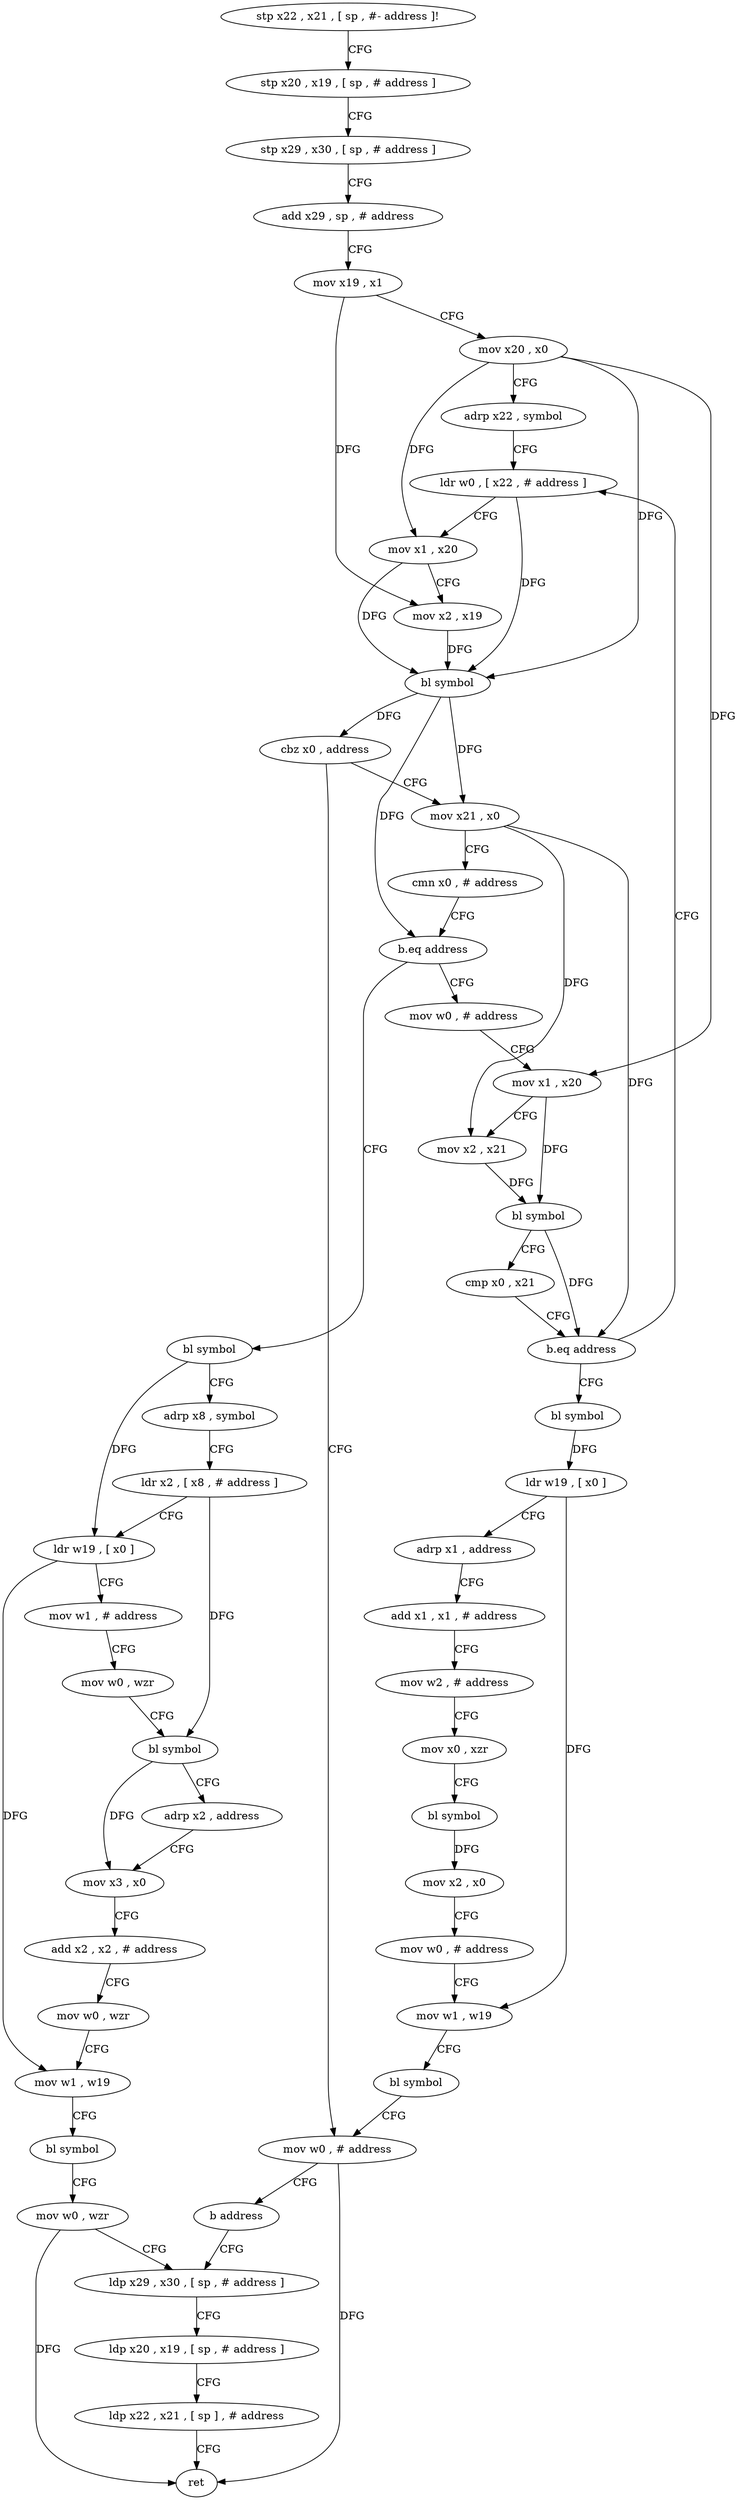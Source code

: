 digraph "func" {
"4202604" [label = "stp x22 , x21 , [ sp , #- address ]!" ]
"4202608" [label = "stp x20 , x19 , [ sp , # address ]" ]
"4202612" [label = "stp x29 , x30 , [ sp , # address ]" ]
"4202616" [label = "add x29 , sp , # address" ]
"4202620" [label = "mov x19 , x1" ]
"4202624" [label = "mov x20 , x0" ]
"4202628" [label = "adrp x22 , symbol" ]
"4202632" [label = "ldr w0 , [ x22 , # address ]" ]
"4202732" [label = "mov w0 , # address" ]
"4202736" [label = "b address" ]
"4202796" [label = "ldp x29 , x30 , [ sp , # address ]" ]
"4202652" [label = "mov x21 , x0" ]
"4202656" [label = "cmn x0 , # address" ]
"4202660" [label = "b.eq address" ]
"4202740" [label = "bl symbol" ]
"4202664" [label = "mov w0 , # address" ]
"4202800" [label = "ldp x20 , x19 , [ sp , # address ]" ]
"4202804" [label = "ldp x22 , x21 , [ sp ] , # address" ]
"4202808" [label = "ret" ]
"4202744" [label = "adrp x8 , symbol" ]
"4202748" [label = "ldr x2 , [ x8 , # address ]" ]
"4202752" [label = "ldr w19 , [ x0 ]" ]
"4202756" [label = "mov w1 , # address" ]
"4202760" [label = "mov w0 , wzr" ]
"4202764" [label = "bl symbol" ]
"4202768" [label = "adrp x2 , address" ]
"4202772" [label = "mov x3 , x0" ]
"4202776" [label = "add x2 , x2 , # address" ]
"4202780" [label = "mov w0 , wzr" ]
"4202784" [label = "mov w1 , w19" ]
"4202788" [label = "bl symbol" ]
"4202792" [label = "mov w0 , wzr" ]
"4202668" [label = "mov x1 , x20" ]
"4202672" [label = "mov x2 , x21" ]
"4202676" [label = "bl symbol" ]
"4202680" [label = "cmp x0 , x21" ]
"4202684" [label = "b.eq address" ]
"4202688" [label = "bl symbol" ]
"4202636" [label = "mov x1 , x20" ]
"4202640" [label = "mov x2 , x19" ]
"4202644" [label = "bl symbol" ]
"4202648" [label = "cbz x0 , address" ]
"4202692" [label = "ldr w19 , [ x0 ]" ]
"4202696" [label = "adrp x1 , address" ]
"4202700" [label = "add x1 , x1 , # address" ]
"4202704" [label = "mov w2 , # address" ]
"4202708" [label = "mov x0 , xzr" ]
"4202712" [label = "bl symbol" ]
"4202716" [label = "mov x2 , x0" ]
"4202720" [label = "mov w0 , # address" ]
"4202724" [label = "mov w1 , w19" ]
"4202728" [label = "bl symbol" ]
"4202604" -> "4202608" [ label = "CFG" ]
"4202608" -> "4202612" [ label = "CFG" ]
"4202612" -> "4202616" [ label = "CFG" ]
"4202616" -> "4202620" [ label = "CFG" ]
"4202620" -> "4202624" [ label = "CFG" ]
"4202620" -> "4202640" [ label = "DFG" ]
"4202624" -> "4202628" [ label = "CFG" ]
"4202624" -> "4202636" [ label = "DFG" ]
"4202624" -> "4202644" [ label = "DFG" ]
"4202624" -> "4202668" [ label = "DFG" ]
"4202628" -> "4202632" [ label = "CFG" ]
"4202632" -> "4202636" [ label = "CFG" ]
"4202632" -> "4202644" [ label = "DFG" ]
"4202732" -> "4202736" [ label = "CFG" ]
"4202732" -> "4202808" [ label = "DFG" ]
"4202736" -> "4202796" [ label = "CFG" ]
"4202796" -> "4202800" [ label = "CFG" ]
"4202652" -> "4202656" [ label = "CFG" ]
"4202652" -> "4202672" [ label = "DFG" ]
"4202652" -> "4202684" [ label = "DFG" ]
"4202656" -> "4202660" [ label = "CFG" ]
"4202660" -> "4202740" [ label = "CFG" ]
"4202660" -> "4202664" [ label = "CFG" ]
"4202740" -> "4202744" [ label = "CFG" ]
"4202740" -> "4202752" [ label = "DFG" ]
"4202664" -> "4202668" [ label = "CFG" ]
"4202800" -> "4202804" [ label = "CFG" ]
"4202804" -> "4202808" [ label = "CFG" ]
"4202744" -> "4202748" [ label = "CFG" ]
"4202748" -> "4202752" [ label = "CFG" ]
"4202748" -> "4202764" [ label = "DFG" ]
"4202752" -> "4202756" [ label = "CFG" ]
"4202752" -> "4202784" [ label = "DFG" ]
"4202756" -> "4202760" [ label = "CFG" ]
"4202760" -> "4202764" [ label = "CFG" ]
"4202764" -> "4202768" [ label = "CFG" ]
"4202764" -> "4202772" [ label = "DFG" ]
"4202768" -> "4202772" [ label = "CFG" ]
"4202772" -> "4202776" [ label = "CFG" ]
"4202776" -> "4202780" [ label = "CFG" ]
"4202780" -> "4202784" [ label = "CFG" ]
"4202784" -> "4202788" [ label = "CFG" ]
"4202788" -> "4202792" [ label = "CFG" ]
"4202792" -> "4202796" [ label = "CFG" ]
"4202792" -> "4202808" [ label = "DFG" ]
"4202668" -> "4202672" [ label = "CFG" ]
"4202668" -> "4202676" [ label = "DFG" ]
"4202672" -> "4202676" [ label = "DFG" ]
"4202676" -> "4202680" [ label = "CFG" ]
"4202676" -> "4202684" [ label = "DFG" ]
"4202680" -> "4202684" [ label = "CFG" ]
"4202684" -> "4202632" [ label = "CFG" ]
"4202684" -> "4202688" [ label = "CFG" ]
"4202688" -> "4202692" [ label = "DFG" ]
"4202636" -> "4202640" [ label = "CFG" ]
"4202636" -> "4202644" [ label = "DFG" ]
"4202640" -> "4202644" [ label = "DFG" ]
"4202644" -> "4202648" [ label = "DFG" ]
"4202644" -> "4202652" [ label = "DFG" ]
"4202644" -> "4202660" [ label = "DFG" ]
"4202648" -> "4202732" [ label = "CFG" ]
"4202648" -> "4202652" [ label = "CFG" ]
"4202692" -> "4202696" [ label = "CFG" ]
"4202692" -> "4202724" [ label = "DFG" ]
"4202696" -> "4202700" [ label = "CFG" ]
"4202700" -> "4202704" [ label = "CFG" ]
"4202704" -> "4202708" [ label = "CFG" ]
"4202708" -> "4202712" [ label = "CFG" ]
"4202712" -> "4202716" [ label = "DFG" ]
"4202716" -> "4202720" [ label = "CFG" ]
"4202720" -> "4202724" [ label = "CFG" ]
"4202724" -> "4202728" [ label = "CFG" ]
"4202728" -> "4202732" [ label = "CFG" ]
}
